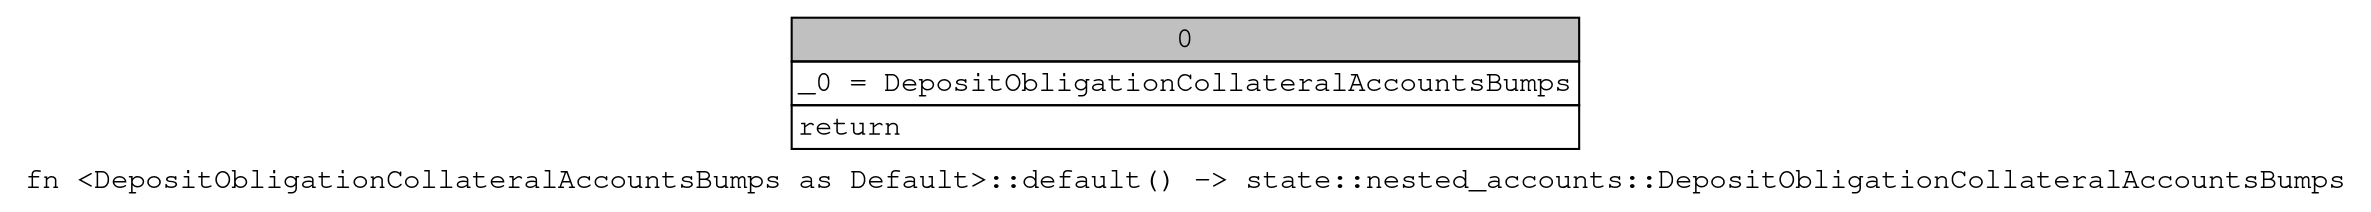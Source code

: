 digraph Mir_0_7474 {
    graph [fontname="Courier, monospace"];
    node [fontname="Courier, monospace"];
    edge [fontname="Courier, monospace"];
    label=<fn &lt;DepositObligationCollateralAccountsBumps as Default&gt;::default() -&gt; state::nested_accounts::DepositObligationCollateralAccountsBumps<br align="left"/>>;
    bb0__0_7474 [shape="none", label=<<table border="0" cellborder="1" cellspacing="0"><tr><td bgcolor="gray" align="center" colspan="1">0</td></tr><tr><td align="left" balign="left">_0 = DepositObligationCollateralAccountsBumps<br/></td></tr><tr><td align="left">return</td></tr></table>>];
}
